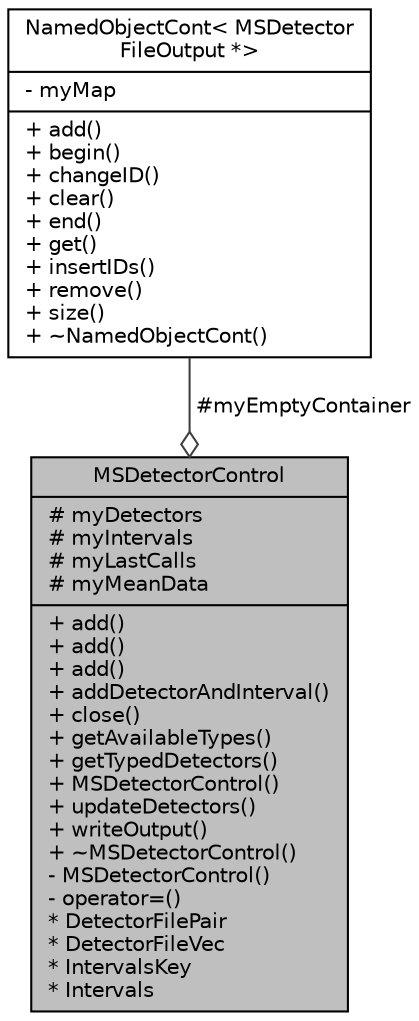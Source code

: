 digraph "MSDetectorControl"
{
  edge [fontname="Helvetica",fontsize="10",labelfontname="Helvetica",labelfontsize="10"];
  node [fontname="Helvetica",fontsize="10",shape=record];
  Node1 [label="{MSDetectorControl\n|# myDetectors\l# myIntervals\l# myLastCalls\l# myMeanData\l|+ add()\l+ add()\l+ add()\l+ addDetectorAndInterval()\l+ close()\l+ getAvailableTypes()\l+ getTypedDetectors()\l+ MSDetectorControl()\l+ updateDetectors()\l+ writeOutput()\l+ ~MSDetectorControl()\l- MSDetectorControl()\l- operator=()\l* DetectorFilePair\l* DetectorFileVec\l* IntervalsKey\l* Intervals\l}",height=0.2,width=0.4,color="black", fillcolor="grey75", style="filled", fontcolor="black"];
  Node2 -> Node1 [color="grey25",fontsize="10",style="solid",label=" #myEmptyContainer" ,arrowhead="odiamond",fontname="Helvetica"];
  Node2 [label="{NamedObjectCont\< MSDetector\lFileOutput *\>\n|- myMap\l|+ add()\l+ begin()\l+ changeID()\l+ clear()\l+ end()\l+ get()\l+ insertIDs()\l+ remove()\l+ size()\l+ ~NamedObjectCont()\l}",height=0.2,width=0.4,color="black", fillcolor="white", style="filled",URL="$d2/d4d/class_named_object_cont.html"];
}
